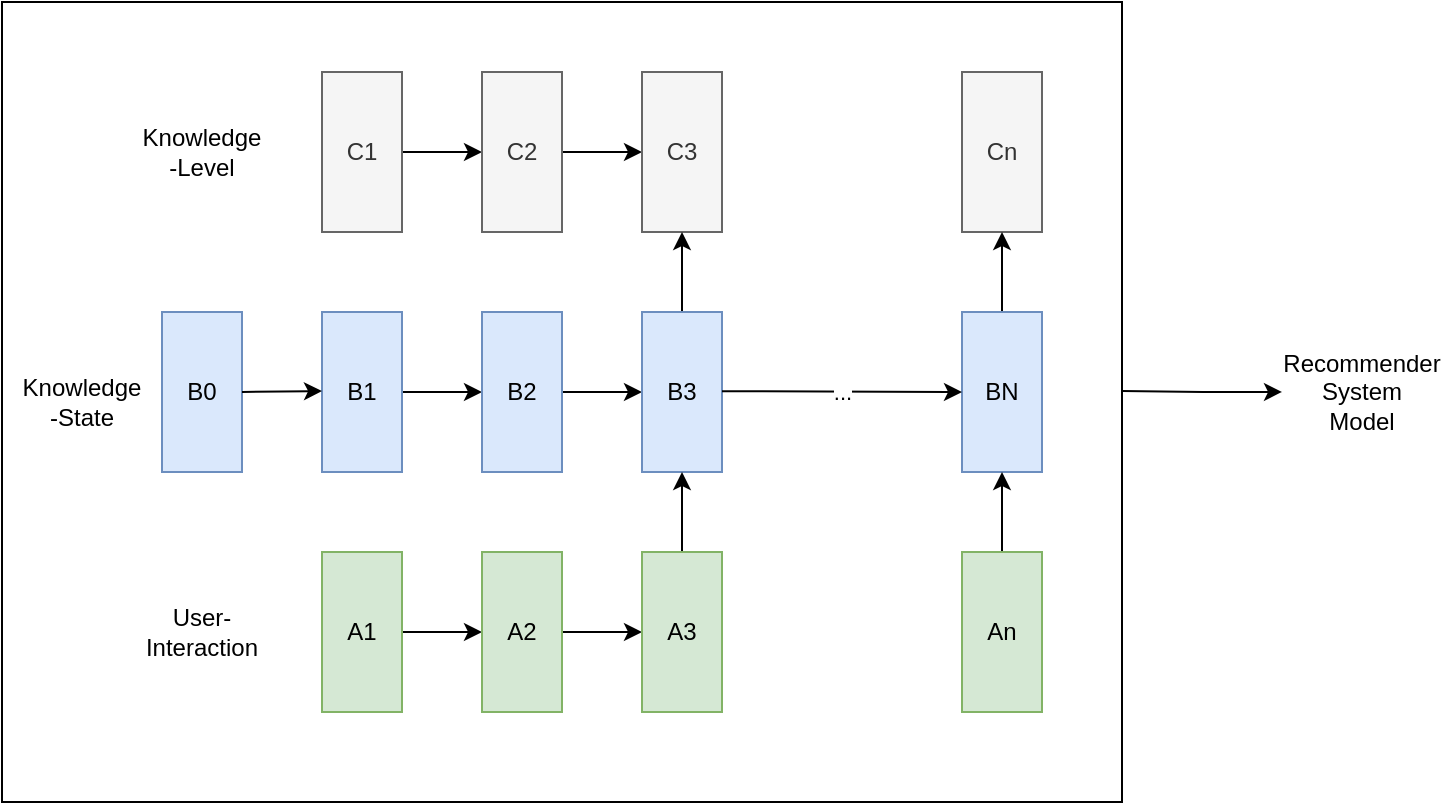<mxfile version="24.6.3" type="github">
  <diagram name="第 1 页" id="IMItvqiJJH7X96_3BIRr">
    <mxGraphModel dx="820" dy="623" grid="1" gridSize="10" guides="1" tooltips="1" connect="1" arrows="1" fold="1" page="1" pageScale="1" pageWidth="827" pageHeight="1169" math="0" shadow="0">
      <root>
        <mxCell id="0" />
        <mxCell id="1" parent="0" />
        <mxCell id="6tcRVElSOnWo5DqoJIYZ-1" value="" style="rounded=0;whiteSpace=wrap;html=1;fillColor=none;" vertex="1" parent="1">
          <mxGeometry x="40" y="85" width="560" height="400" as="geometry" />
        </mxCell>
        <mxCell id="6tcRVElSOnWo5DqoJIYZ-19" value="" style="edgeStyle=orthogonalEdgeStyle;rounded=0;orthogonalLoop=1;jettySize=auto;html=1;" edge="1" parent="1" source="6tcRVElSOnWo5DqoJIYZ-4" target="6tcRVElSOnWo5DqoJIYZ-8">
          <mxGeometry relative="1" as="geometry" />
        </mxCell>
        <mxCell id="6tcRVElSOnWo5DqoJIYZ-4" value="C1" style="rounded=0;whiteSpace=wrap;html=1;direction=south;fillColor=#f5f5f5;fontColor=#333333;strokeColor=#666666;" vertex="1" parent="1">
          <mxGeometry x="200" y="120" width="40" height="80" as="geometry" />
        </mxCell>
        <mxCell id="6tcRVElSOnWo5DqoJIYZ-31" value="" style="edgeStyle=orthogonalEdgeStyle;rounded=0;orthogonalLoop=1;jettySize=auto;html=1;" edge="1" parent="1" source="6tcRVElSOnWo5DqoJIYZ-5" target="6tcRVElSOnWo5DqoJIYZ-10">
          <mxGeometry relative="1" as="geometry" />
        </mxCell>
        <mxCell id="6tcRVElSOnWo5DqoJIYZ-5" value="B1" style="rounded=0;whiteSpace=wrap;html=1;direction=south;fillColor=#dae8fc;strokeColor=#6c8ebf;" vertex="1" parent="1">
          <mxGeometry x="200" y="240" width="40" height="80" as="geometry" />
        </mxCell>
        <mxCell id="6tcRVElSOnWo5DqoJIYZ-6" value="B0" style="rounded=0;whiteSpace=wrap;html=1;direction=south;fillColor=#dae8fc;strokeColor=#6c8ebf;" vertex="1" parent="1">
          <mxGeometry x="120" y="240" width="40" height="80" as="geometry" />
        </mxCell>
        <mxCell id="6tcRVElSOnWo5DqoJIYZ-42" value="" style="edgeStyle=orthogonalEdgeStyle;rounded=0;orthogonalLoop=1;jettySize=auto;html=1;" edge="1" parent="1" source="6tcRVElSOnWo5DqoJIYZ-7" target="6tcRVElSOnWo5DqoJIYZ-12">
          <mxGeometry relative="1" as="geometry" />
        </mxCell>
        <mxCell id="6tcRVElSOnWo5DqoJIYZ-7" value="A1" style="rounded=0;whiteSpace=wrap;html=1;direction=south;fillColor=#d5e8d4;strokeColor=#82b366;" vertex="1" parent="1">
          <mxGeometry x="200" y="360" width="40" height="80" as="geometry" />
        </mxCell>
        <mxCell id="6tcRVElSOnWo5DqoJIYZ-20" value="" style="edgeStyle=orthogonalEdgeStyle;rounded=0;orthogonalLoop=1;jettySize=auto;html=1;" edge="1" parent="1" source="6tcRVElSOnWo5DqoJIYZ-8" target="6tcRVElSOnWo5DqoJIYZ-9">
          <mxGeometry relative="1" as="geometry" />
        </mxCell>
        <mxCell id="6tcRVElSOnWo5DqoJIYZ-8" value="C2" style="rounded=0;whiteSpace=wrap;html=1;direction=south;fillColor=#f5f5f5;fontColor=#333333;strokeColor=#666666;" vertex="1" parent="1">
          <mxGeometry x="280" y="120" width="40" height="80" as="geometry" />
        </mxCell>
        <mxCell id="6tcRVElSOnWo5DqoJIYZ-9" value="C3" style="rounded=0;whiteSpace=wrap;html=1;direction=south;fillColor=#f5f5f5;fontColor=#333333;strokeColor=#666666;" vertex="1" parent="1">
          <mxGeometry x="360" y="120" width="40" height="80" as="geometry" />
        </mxCell>
        <mxCell id="6tcRVElSOnWo5DqoJIYZ-43" value="" style="edgeStyle=orthogonalEdgeStyle;rounded=0;orthogonalLoop=1;jettySize=auto;html=1;" edge="1" parent="1" source="6tcRVElSOnWo5DqoJIYZ-10" target="6tcRVElSOnWo5DqoJIYZ-11">
          <mxGeometry relative="1" as="geometry" />
        </mxCell>
        <mxCell id="6tcRVElSOnWo5DqoJIYZ-10" value="B2" style="rounded=0;whiteSpace=wrap;html=1;direction=south;fillColor=#dae8fc;strokeColor=#6c8ebf;" vertex="1" parent="1">
          <mxGeometry x="280" y="240" width="40" height="80" as="geometry" />
        </mxCell>
        <mxCell id="6tcRVElSOnWo5DqoJIYZ-34" value="" style="edgeStyle=orthogonalEdgeStyle;rounded=0;orthogonalLoop=1;jettySize=auto;html=1;" edge="1" parent="1" source="6tcRVElSOnWo5DqoJIYZ-11" target="6tcRVElSOnWo5DqoJIYZ-9">
          <mxGeometry relative="1" as="geometry" />
        </mxCell>
        <mxCell id="6tcRVElSOnWo5DqoJIYZ-11" value="B3" style="rounded=0;whiteSpace=wrap;html=1;direction=south;fillColor=#dae8fc;strokeColor=#6c8ebf;" vertex="1" parent="1">
          <mxGeometry x="360" y="240" width="40" height="80" as="geometry" />
        </mxCell>
        <mxCell id="6tcRVElSOnWo5DqoJIYZ-44" value="" style="edgeStyle=orthogonalEdgeStyle;rounded=0;orthogonalLoop=1;jettySize=auto;html=1;" edge="1" parent="1" source="6tcRVElSOnWo5DqoJIYZ-12" target="6tcRVElSOnWo5DqoJIYZ-13">
          <mxGeometry relative="1" as="geometry" />
        </mxCell>
        <mxCell id="6tcRVElSOnWo5DqoJIYZ-12" value="A2" style="rounded=0;whiteSpace=wrap;html=1;direction=south;fillColor=#d5e8d4;strokeColor=#82b366;" vertex="1" parent="1">
          <mxGeometry x="280" y="360" width="40" height="80" as="geometry" />
        </mxCell>
        <mxCell id="6tcRVElSOnWo5DqoJIYZ-33" value="" style="edgeStyle=orthogonalEdgeStyle;rounded=0;orthogonalLoop=1;jettySize=auto;html=1;" edge="1" parent="1" source="6tcRVElSOnWo5DqoJIYZ-13" target="6tcRVElSOnWo5DqoJIYZ-11">
          <mxGeometry relative="1" as="geometry" />
        </mxCell>
        <mxCell id="6tcRVElSOnWo5DqoJIYZ-13" value="A3" style="rounded=0;whiteSpace=wrap;html=1;direction=south;fillColor=#d5e8d4;strokeColor=#82b366;" vertex="1" parent="1">
          <mxGeometry x="360" y="360" width="40" height="80" as="geometry" />
        </mxCell>
        <mxCell id="6tcRVElSOnWo5DqoJIYZ-14" value="Cn" style="rounded=0;whiteSpace=wrap;html=1;direction=south;fillColor=#f5f5f5;fontColor=#333333;strokeColor=#666666;" vertex="1" parent="1">
          <mxGeometry x="520" y="120" width="40" height="80" as="geometry" />
        </mxCell>
        <mxCell id="6tcRVElSOnWo5DqoJIYZ-39" value="" style="edgeStyle=orthogonalEdgeStyle;rounded=0;orthogonalLoop=1;jettySize=auto;html=1;" edge="1" parent="1" source="6tcRVElSOnWo5DqoJIYZ-15" target="6tcRVElSOnWo5DqoJIYZ-14">
          <mxGeometry relative="1" as="geometry" />
        </mxCell>
        <mxCell id="6tcRVElSOnWo5DqoJIYZ-15" value="BN" style="rounded=0;whiteSpace=wrap;html=1;direction=south;fillColor=#dae8fc;strokeColor=#6c8ebf;" vertex="1" parent="1">
          <mxGeometry x="520" y="240" width="40" height="80" as="geometry" />
        </mxCell>
        <mxCell id="6tcRVElSOnWo5DqoJIYZ-38" value="" style="edgeStyle=orthogonalEdgeStyle;rounded=0;orthogonalLoop=1;jettySize=auto;html=1;" edge="1" parent="1" source="6tcRVElSOnWo5DqoJIYZ-16" target="6tcRVElSOnWo5DqoJIYZ-15">
          <mxGeometry relative="1" as="geometry" />
        </mxCell>
        <mxCell id="6tcRVElSOnWo5DqoJIYZ-16" value="An" style="rounded=0;whiteSpace=wrap;html=1;direction=south;fillColor=#d5e8d4;strokeColor=#82b366;" vertex="1" parent="1">
          <mxGeometry x="520" y="360" width="40" height="80" as="geometry" />
        </mxCell>
        <mxCell id="6tcRVElSOnWo5DqoJIYZ-32" value="" style="edgeStyle=orthogonalEdgeStyle;rounded=0;orthogonalLoop=1;jettySize=auto;html=1;exitX=0.5;exitY=0;exitDx=0;exitDy=0;" edge="1" parent="1" source="6tcRVElSOnWo5DqoJIYZ-6">
          <mxGeometry relative="1" as="geometry">
            <mxPoint x="120" y="279.5" as="sourcePoint" />
            <mxPoint x="200" y="279.5" as="targetPoint" />
          </mxGeometry>
        </mxCell>
        <mxCell id="6tcRVElSOnWo5DqoJIYZ-35" value="User-&lt;div&gt;&lt;div&gt;Interaction&lt;/div&gt;&lt;/div&gt;" style="text;html=1;align=center;verticalAlign=middle;whiteSpace=wrap;rounded=0;" vertex="1" parent="1">
          <mxGeometry x="90" y="385" width="100" height="30" as="geometry" />
        </mxCell>
        <mxCell id="6tcRVElSOnWo5DqoJIYZ-36" value="Knowledge&lt;div&gt;-State&lt;/div&gt;" style="text;html=1;align=center;verticalAlign=middle;whiteSpace=wrap;rounded=0;" vertex="1" parent="1">
          <mxGeometry x="40" y="270" width="80" height="30" as="geometry" />
        </mxCell>
        <mxCell id="6tcRVElSOnWo5DqoJIYZ-37" value="Knowledge&lt;div&gt;-Level&lt;/div&gt;" style="text;html=1;align=center;verticalAlign=middle;whiteSpace=wrap;rounded=0;" vertex="1" parent="1">
          <mxGeometry x="100" y="145" width="80" height="30" as="geometry" />
        </mxCell>
        <mxCell id="6tcRVElSOnWo5DqoJIYZ-41" value="" style="edgeStyle=orthogonalEdgeStyle;rounded=0;orthogonalLoop=1;jettySize=auto;html=1;exitX=0.997;exitY=0.524;exitDx=0;exitDy=0;exitPerimeter=0;" edge="1" parent="1">
          <mxGeometry relative="1" as="geometry">
            <mxPoint x="600.0" y="279.53" as="sourcePoint" />
            <mxPoint x="680" y="279.97" as="targetPoint" />
          </mxGeometry>
        </mxCell>
        <mxCell id="6tcRVElSOnWo5DqoJIYZ-46" value="Recommender&lt;div&gt;System&lt;/div&gt;&lt;div&gt;Model&lt;/div&gt;" style="text;html=1;align=center;verticalAlign=middle;whiteSpace=wrap;rounded=0;" vertex="1" parent="1">
          <mxGeometry x="680" y="265" width="80" height="30" as="geometry" />
        </mxCell>
        <mxCell id="6tcRVElSOnWo5DqoJIYZ-47" value="" style="endArrow=classic;html=1;rounded=0;" edge="1" parent="1">
          <mxGeometry relative="1" as="geometry">
            <mxPoint x="400" y="279.58" as="sourcePoint" />
            <mxPoint x="520" y="280" as="targetPoint" />
          </mxGeometry>
        </mxCell>
        <mxCell id="6tcRVElSOnWo5DqoJIYZ-48" value="..." style="edgeLabel;resizable=0;html=1;;align=center;verticalAlign=middle;" connectable="0" vertex="1" parent="6tcRVElSOnWo5DqoJIYZ-47">
          <mxGeometry relative="1" as="geometry" />
        </mxCell>
      </root>
    </mxGraphModel>
  </diagram>
</mxfile>
